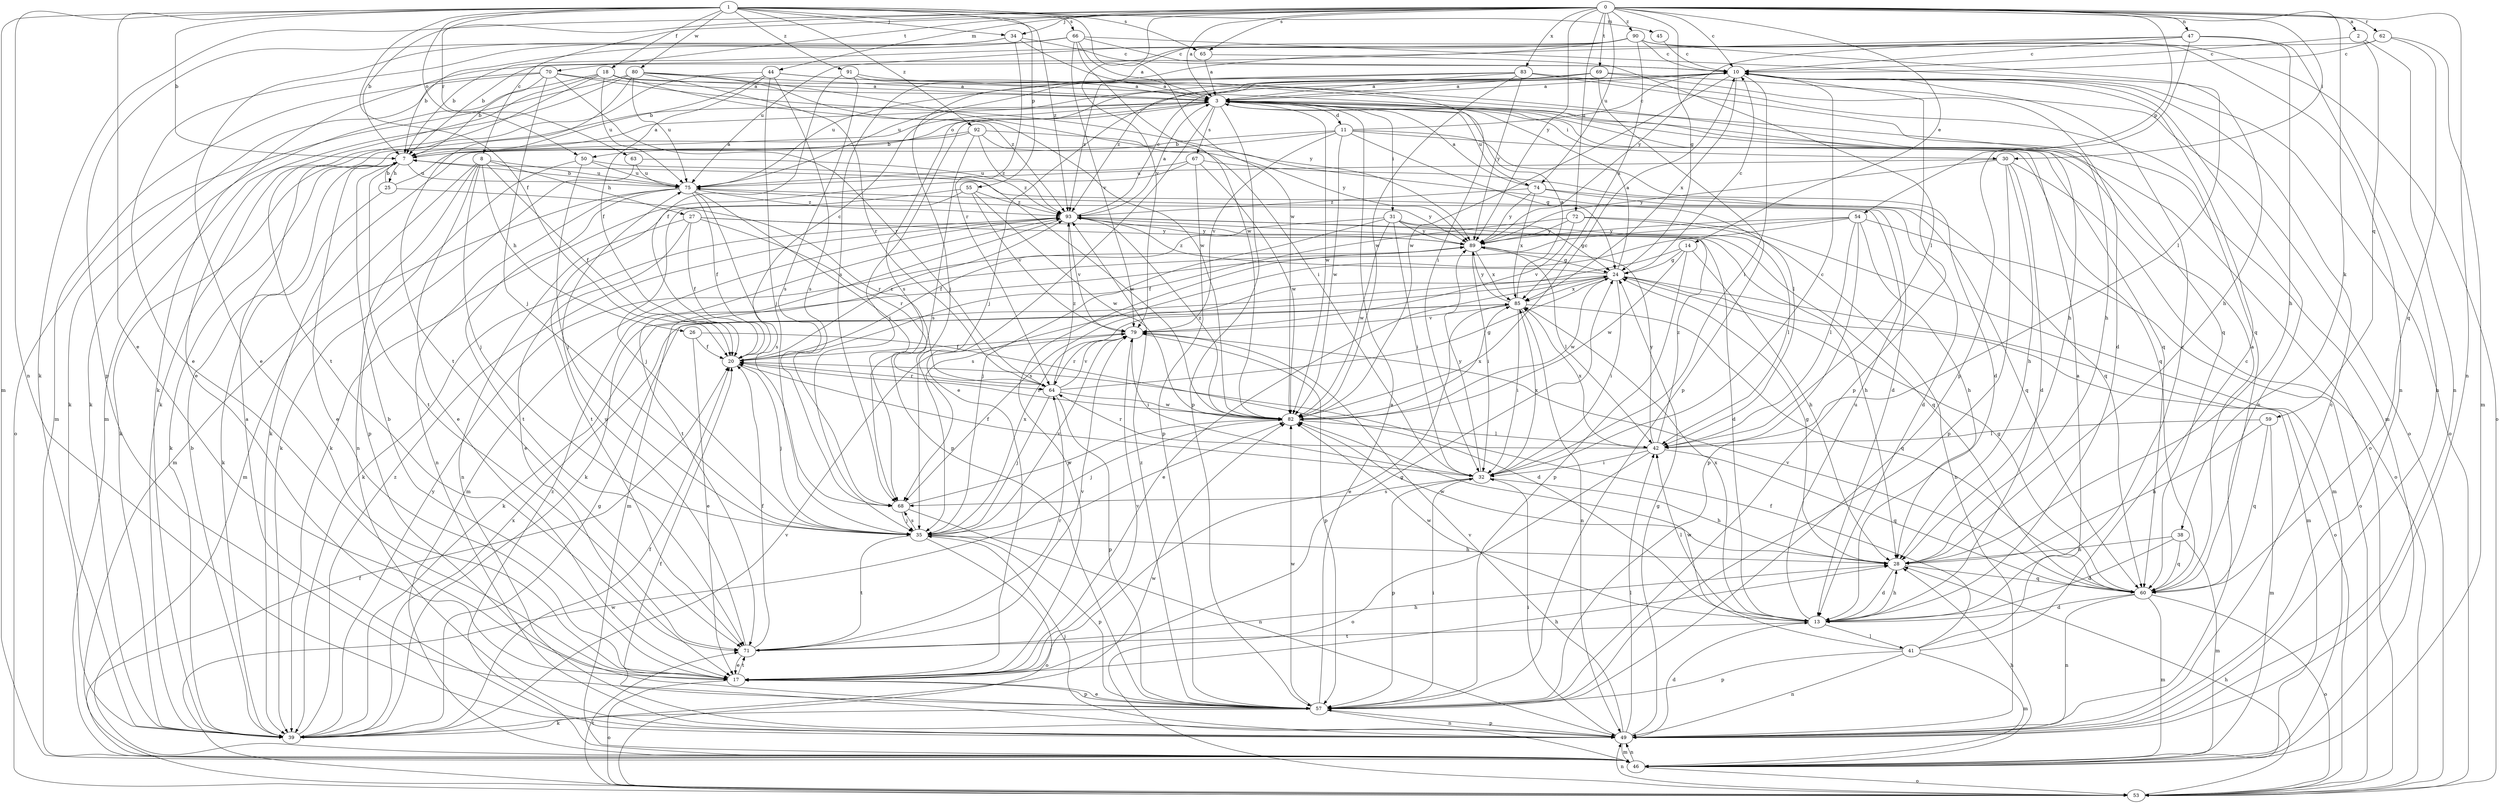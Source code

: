 strict digraph  {
0;
1;
2;
3;
7;
8;
10;
11;
13;
14;
17;
18;
20;
24;
25;
26;
27;
28;
30;
31;
32;
34;
35;
38;
39;
41;
42;
44;
45;
46;
47;
49;
50;
53;
54;
55;
57;
59;
60;
62;
63;
64;
65;
66;
67;
68;
69;
70;
71;
72;
74;
75;
79;
80;
82;
83;
85;
89;
90;
91;
92;
93;
0 -> 2  [label=a];
0 -> 3  [label=a];
0 -> 7  [label=b];
0 -> 8  [label=c];
0 -> 10  [label=c];
0 -> 14  [label=e];
0 -> 24  [label=g];
0 -> 30  [label=i];
0 -> 34  [label=j];
0 -> 38  [label=k];
0 -> 39  [label=k];
0 -> 44  [label=m];
0 -> 47  [label=n];
0 -> 49  [label=n];
0 -> 54  [label=p];
0 -> 62  [label=r];
0 -> 65  [label=s];
0 -> 69  [label=t];
0 -> 70  [label=t];
0 -> 72  [label=u];
0 -> 74  [label=u];
0 -> 79  [label=v];
0 -> 83  [label=x];
0 -> 89  [label=y];
0 -> 90  [label=z];
1 -> 7  [label=b];
1 -> 17  [label=e];
1 -> 18  [label=f];
1 -> 20  [label=f];
1 -> 34  [label=j];
1 -> 45  [label=m];
1 -> 46  [label=m];
1 -> 49  [label=n];
1 -> 50  [label=o];
1 -> 55  [label=p];
1 -> 63  [label=r];
1 -> 65  [label=s];
1 -> 66  [label=s];
1 -> 80  [label=w];
1 -> 82  [label=w];
1 -> 91  [label=z];
1 -> 92  [label=z];
1 -> 93  [label=z];
2 -> 10  [label=c];
2 -> 49  [label=n];
2 -> 59  [label=q];
3 -> 11  [label=d];
3 -> 17  [label=e];
3 -> 30  [label=i];
3 -> 31  [label=i];
3 -> 35  [label=j];
3 -> 50  [label=o];
3 -> 53  [label=o];
3 -> 57  [label=p];
3 -> 60  [label=q];
3 -> 67  [label=s];
3 -> 74  [label=u];
3 -> 82  [label=w];
7 -> 3  [label=a];
7 -> 13  [label=d];
7 -> 17  [label=e];
7 -> 25  [label=h];
7 -> 39  [label=k];
7 -> 71  [label=t];
7 -> 75  [label=u];
8 -> 17  [label=e];
8 -> 20  [label=f];
8 -> 26  [label=h];
8 -> 27  [label=h];
8 -> 35  [label=j];
8 -> 46  [label=m];
8 -> 49  [label=n];
8 -> 75  [label=u];
10 -> 3  [label=a];
10 -> 32  [label=i];
10 -> 35  [label=j];
10 -> 49  [label=n];
10 -> 53  [label=o];
10 -> 57  [label=p];
10 -> 68  [label=s];
10 -> 82  [label=w];
10 -> 85  [label=x];
11 -> 7  [label=b];
11 -> 10  [label=c];
11 -> 13  [label=d];
11 -> 24  [label=g];
11 -> 39  [label=k];
11 -> 60  [label=q];
11 -> 79  [label=v];
11 -> 82  [label=w];
13 -> 10  [label=c];
13 -> 28  [label=h];
13 -> 41  [label=l];
13 -> 42  [label=l];
13 -> 71  [label=t];
13 -> 75  [label=u];
13 -> 82  [label=w];
13 -> 85  [label=x];
14 -> 24  [label=g];
14 -> 28  [label=h];
14 -> 57  [label=p];
14 -> 68  [label=s];
14 -> 82  [label=w];
17 -> 7  [label=b];
17 -> 24  [label=g];
17 -> 28  [label=h];
17 -> 53  [label=o];
17 -> 57  [label=p];
17 -> 71  [label=t];
17 -> 79  [label=v];
17 -> 89  [label=y];
18 -> 3  [label=a];
18 -> 17  [label=e];
18 -> 28  [label=h];
18 -> 39  [label=k];
18 -> 71  [label=t];
18 -> 75  [label=u];
18 -> 93  [label=z];
20 -> 10  [label=c];
20 -> 35  [label=j];
20 -> 64  [label=r];
20 -> 93  [label=z];
24 -> 3  [label=a];
24 -> 10  [label=c];
24 -> 17  [label=e];
24 -> 32  [label=i];
24 -> 39  [label=k];
24 -> 46  [label=m];
24 -> 53  [label=o];
24 -> 82  [label=w];
24 -> 85  [label=x];
24 -> 93  [label=z];
25 -> 3  [label=a];
25 -> 7  [label=b];
25 -> 39  [label=k];
25 -> 64  [label=r];
26 -> 13  [label=d];
26 -> 17  [label=e];
26 -> 20  [label=f];
27 -> 13  [label=d];
27 -> 17  [label=e];
27 -> 20  [label=f];
27 -> 49  [label=n];
27 -> 64  [label=r];
27 -> 89  [label=y];
28 -> 13  [label=d];
28 -> 24  [label=g];
28 -> 60  [label=q];
28 -> 82  [label=w];
30 -> 13  [label=d];
30 -> 28  [label=h];
30 -> 53  [label=o];
30 -> 57  [label=p];
30 -> 75  [label=u];
30 -> 89  [label=y];
31 -> 20  [label=f];
31 -> 24  [label=g];
31 -> 32  [label=i];
31 -> 35  [label=j];
31 -> 42  [label=l];
31 -> 82  [label=w];
31 -> 89  [label=y];
32 -> 10  [label=c];
32 -> 20  [label=f];
32 -> 28  [label=h];
32 -> 57  [label=p];
32 -> 68  [label=s];
32 -> 85  [label=x];
32 -> 89  [label=y];
34 -> 10  [label=c];
34 -> 17  [label=e];
34 -> 32  [label=i];
34 -> 57  [label=p];
34 -> 64  [label=r];
35 -> 28  [label=h];
35 -> 53  [label=o];
35 -> 57  [label=p];
35 -> 68  [label=s];
35 -> 71  [label=t];
35 -> 79  [label=v];
35 -> 85  [label=x];
38 -> 13  [label=d];
38 -> 28  [label=h];
38 -> 46  [label=m];
38 -> 60  [label=q];
39 -> 7  [label=b];
39 -> 20  [label=f];
39 -> 24  [label=g];
39 -> 79  [label=v];
39 -> 82  [label=w];
39 -> 85  [label=x];
39 -> 89  [label=y];
39 -> 93  [label=z];
41 -> 3  [label=a];
41 -> 10  [label=c];
41 -> 20  [label=f];
41 -> 46  [label=m];
41 -> 49  [label=n];
41 -> 57  [label=p];
41 -> 82  [label=w];
42 -> 32  [label=i];
42 -> 53  [label=o];
42 -> 60  [label=q];
42 -> 64  [label=r];
42 -> 85  [label=x];
42 -> 89  [label=y];
42 -> 93  [label=z];
44 -> 3  [label=a];
44 -> 7  [label=b];
44 -> 20  [label=f];
44 -> 35  [label=j];
44 -> 39  [label=k];
44 -> 46  [label=m];
44 -> 68  [label=s];
45 -> 10  [label=c];
46 -> 20  [label=f];
46 -> 28  [label=h];
46 -> 49  [label=n];
46 -> 53  [label=o];
46 -> 93  [label=z];
47 -> 7  [label=b];
47 -> 10  [label=c];
47 -> 28  [label=h];
47 -> 49  [label=n];
47 -> 57  [label=p];
47 -> 89  [label=y];
49 -> 3  [label=a];
49 -> 10  [label=c];
49 -> 13  [label=d];
49 -> 24  [label=g];
49 -> 32  [label=i];
49 -> 35  [label=j];
49 -> 42  [label=l];
49 -> 46  [label=m];
49 -> 57  [label=p];
49 -> 79  [label=v];
50 -> 35  [label=j];
50 -> 39  [label=k];
50 -> 75  [label=u];
50 -> 82  [label=w];
53 -> 20  [label=f];
53 -> 28  [label=h];
53 -> 49  [label=n];
53 -> 71  [label=t];
53 -> 82  [label=w];
54 -> 28  [label=h];
54 -> 39  [label=k];
54 -> 42  [label=l];
54 -> 53  [label=o];
54 -> 57  [label=p];
54 -> 68  [label=s];
54 -> 89  [label=y];
55 -> 35  [label=j];
55 -> 71  [label=t];
55 -> 79  [label=v];
55 -> 82  [label=w];
55 -> 93  [label=z];
57 -> 3  [label=a];
57 -> 17  [label=e];
57 -> 32  [label=i];
57 -> 39  [label=k];
57 -> 49  [label=n];
57 -> 82  [label=w];
57 -> 93  [label=z];
59 -> 28  [label=h];
59 -> 42  [label=l];
59 -> 46  [label=m];
59 -> 60  [label=q];
60 -> 3  [label=a];
60 -> 13  [label=d];
60 -> 24  [label=g];
60 -> 46  [label=m];
60 -> 49  [label=n];
60 -> 53  [label=o];
60 -> 79  [label=v];
62 -> 10  [label=c];
62 -> 39  [label=k];
62 -> 46  [label=m];
62 -> 60  [label=q];
63 -> 57  [label=p];
63 -> 75  [label=u];
63 -> 93  [label=z];
64 -> 24  [label=g];
64 -> 35  [label=j];
64 -> 57  [label=p];
64 -> 79  [label=v];
64 -> 82  [label=w];
64 -> 93  [label=z];
65 -> 3  [label=a];
65 -> 42  [label=l];
66 -> 3  [label=a];
66 -> 7  [label=b];
66 -> 10  [label=c];
66 -> 17  [label=e];
66 -> 28  [label=h];
66 -> 79  [label=v];
66 -> 82  [label=w];
67 -> 39  [label=k];
67 -> 57  [label=p];
67 -> 60  [label=q];
67 -> 75  [label=u];
67 -> 82  [label=w];
68 -> 35  [label=j];
68 -> 49  [label=n];
68 -> 82  [label=w];
69 -> 3  [label=a];
69 -> 13  [label=d];
69 -> 53  [label=o];
69 -> 57  [label=p];
69 -> 75  [label=u];
69 -> 93  [label=z];
70 -> 3  [label=a];
70 -> 7  [label=b];
70 -> 35  [label=j];
70 -> 39  [label=k];
70 -> 46  [label=m];
70 -> 64  [label=r];
70 -> 89  [label=y];
71 -> 17  [label=e];
71 -> 20  [label=f];
71 -> 28  [label=h];
71 -> 64  [label=r];
71 -> 75  [label=u];
71 -> 79  [label=v];
72 -> 20  [label=f];
72 -> 46  [label=m];
72 -> 49  [label=n];
72 -> 79  [label=v];
72 -> 89  [label=y];
74 -> 3  [label=a];
74 -> 13  [label=d];
74 -> 60  [label=q];
74 -> 85  [label=x];
74 -> 89  [label=y];
74 -> 93  [label=z];
75 -> 7  [label=b];
75 -> 20  [label=f];
75 -> 46  [label=m];
75 -> 49  [label=n];
75 -> 57  [label=p];
75 -> 68  [label=s];
75 -> 71  [label=t];
75 -> 89  [label=y];
75 -> 93  [label=z];
79 -> 20  [label=f];
79 -> 32  [label=i];
79 -> 57  [label=p];
79 -> 64  [label=r];
80 -> 3  [label=a];
80 -> 32  [label=i];
80 -> 46  [label=m];
80 -> 53  [label=o];
80 -> 64  [label=r];
80 -> 71  [label=t];
80 -> 75  [label=u];
80 -> 82  [label=w];
82 -> 10  [label=c];
82 -> 20  [label=f];
82 -> 35  [label=j];
82 -> 42  [label=l];
82 -> 85  [label=x];
82 -> 93  [label=z];
83 -> 3  [label=a];
83 -> 28  [label=h];
83 -> 60  [label=q];
83 -> 75  [label=u];
83 -> 82  [label=w];
83 -> 89  [label=y];
83 -> 93  [label=z];
85 -> 3  [label=a];
85 -> 17  [label=e];
85 -> 32  [label=i];
85 -> 49  [label=n];
85 -> 60  [label=q];
85 -> 79  [label=v];
85 -> 89  [label=y];
89 -> 24  [label=g];
89 -> 32  [label=i];
89 -> 42  [label=l];
89 -> 46  [label=m];
89 -> 85  [label=x];
90 -> 7  [label=b];
90 -> 10  [label=c];
90 -> 35  [label=j];
90 -> 42  [label=l];
90 -> 49  [label=n];
90 -> 53  [label=o];
90 -> 68  [label=s];
90 -> 75  [label=u];
90 -> 85  [label=x];
91 -> 3  [label=a];
91 -> 20  [label=f];
91 -> 60  [label=q];
91 -> 68  [label=s];
92 -> 7  [label=b];
92 -> 39  [label=k];
92 -> 42  [label=l];
92 -> 68  [label=s];
92 -> 89  [label=y];
92 -> 93  [label=z];
93 -> 3  [label=a];
93 -> 10  [label=c];
93 -> 28  [label=h];
93 -> 39  [label=k];
93 -> 46  [label=m];
93 -> 60  [label=q];
93 -> 71  [label=t];
93 -> 79  [label=v];
93 -> 89  [label=y];
}
